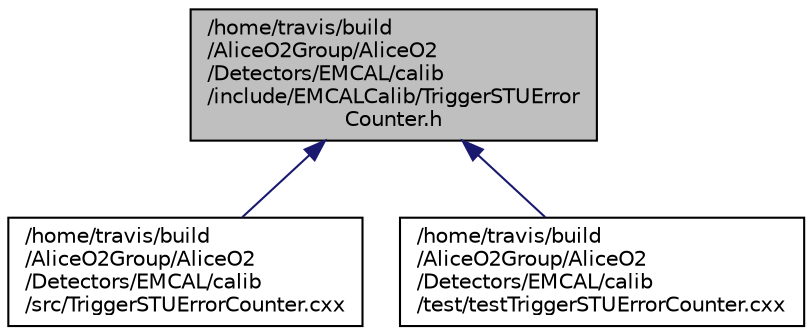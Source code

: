 digraph "/home/travis/build/AliceO2Group/AliceO2/Detectors/EMCAL/calib/include/EMCALCalib/TriggerSTUErrorCounter.h"
{
 // INTERACTIVE_SVG=YES
  bgcolor="transparent";
  edge [fontname="Helvetica",fontsize="10",labelfontname="Helvetica",labelfontsize="10"];
  node [fontname="Helvetica",fontsize="10",shape=record];
  Node1 [label="/home/travis/build\l/AliceO2Group/AliceO2\l/Detectors/EMCAL/calib\l/include/EMCALCalib/TriggerSTUError\lCounter.h",height=0.2,width=0.4,color="black", fillcolor="grey75", style="filled", fontcolor="black"];
  Node1 -> Node2 [dir="back",color="midnightblue",fontsize="10",style="solid",fontname="Helvetica"];
  Node2 [label="/home/travis/build\l/AliceO2Group/AliceO2\l/Detectors/EMCAL/calib\l/src/TriggerSTUErrorCounter.cxx",height=0.2,width=0.4,color="black",URL="$d1/dce/TriggerSTUErrorCounter_8cxx.html"];
  Node1 -> Node3 [dir="back",color="midnightblue",fontsize="10",style="solid",fontname="Helvetica"];
  Node3 [label="/home/travis/build\l/AliceO2Group/AliceO2\l/Detectors/EMCAL/calib\l/test/testTriggerSTUErrorCounter.cxx",height=0.2,width=0.4,color="black",URL="$d1/d71/testTriggerSTUErrorCounter_8cxx.html"];
}
